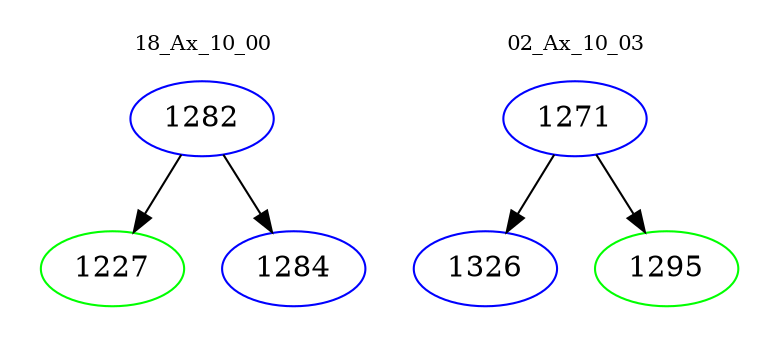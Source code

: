 digraph{
subgraph cluster_0 {
color = white
label = "18_Ax_10_00";
fontsize=10;
T0_1282 [label="1282", color="blue"]
T0_1282 -> T0_1227 [color="black"]
T0_1227 [label="1227", color="green"]
T0_1282 -> T0_1284 [color="black"]
T0_1284 [label="1284", color="blue"]
}
subgraph cluster_1 {
color = white
label = "02_Ax_10_03";
fontsize=10;
T1_1271 [label="1271", color="blue"]
T1_1271 -> T1_1326 [color="black"]
T1_1326 [label="1326", color="blue"]
T1_1271 -> T1_1295 [color="black"]
T1_1295 [label="1295", color="green"]
}
}

